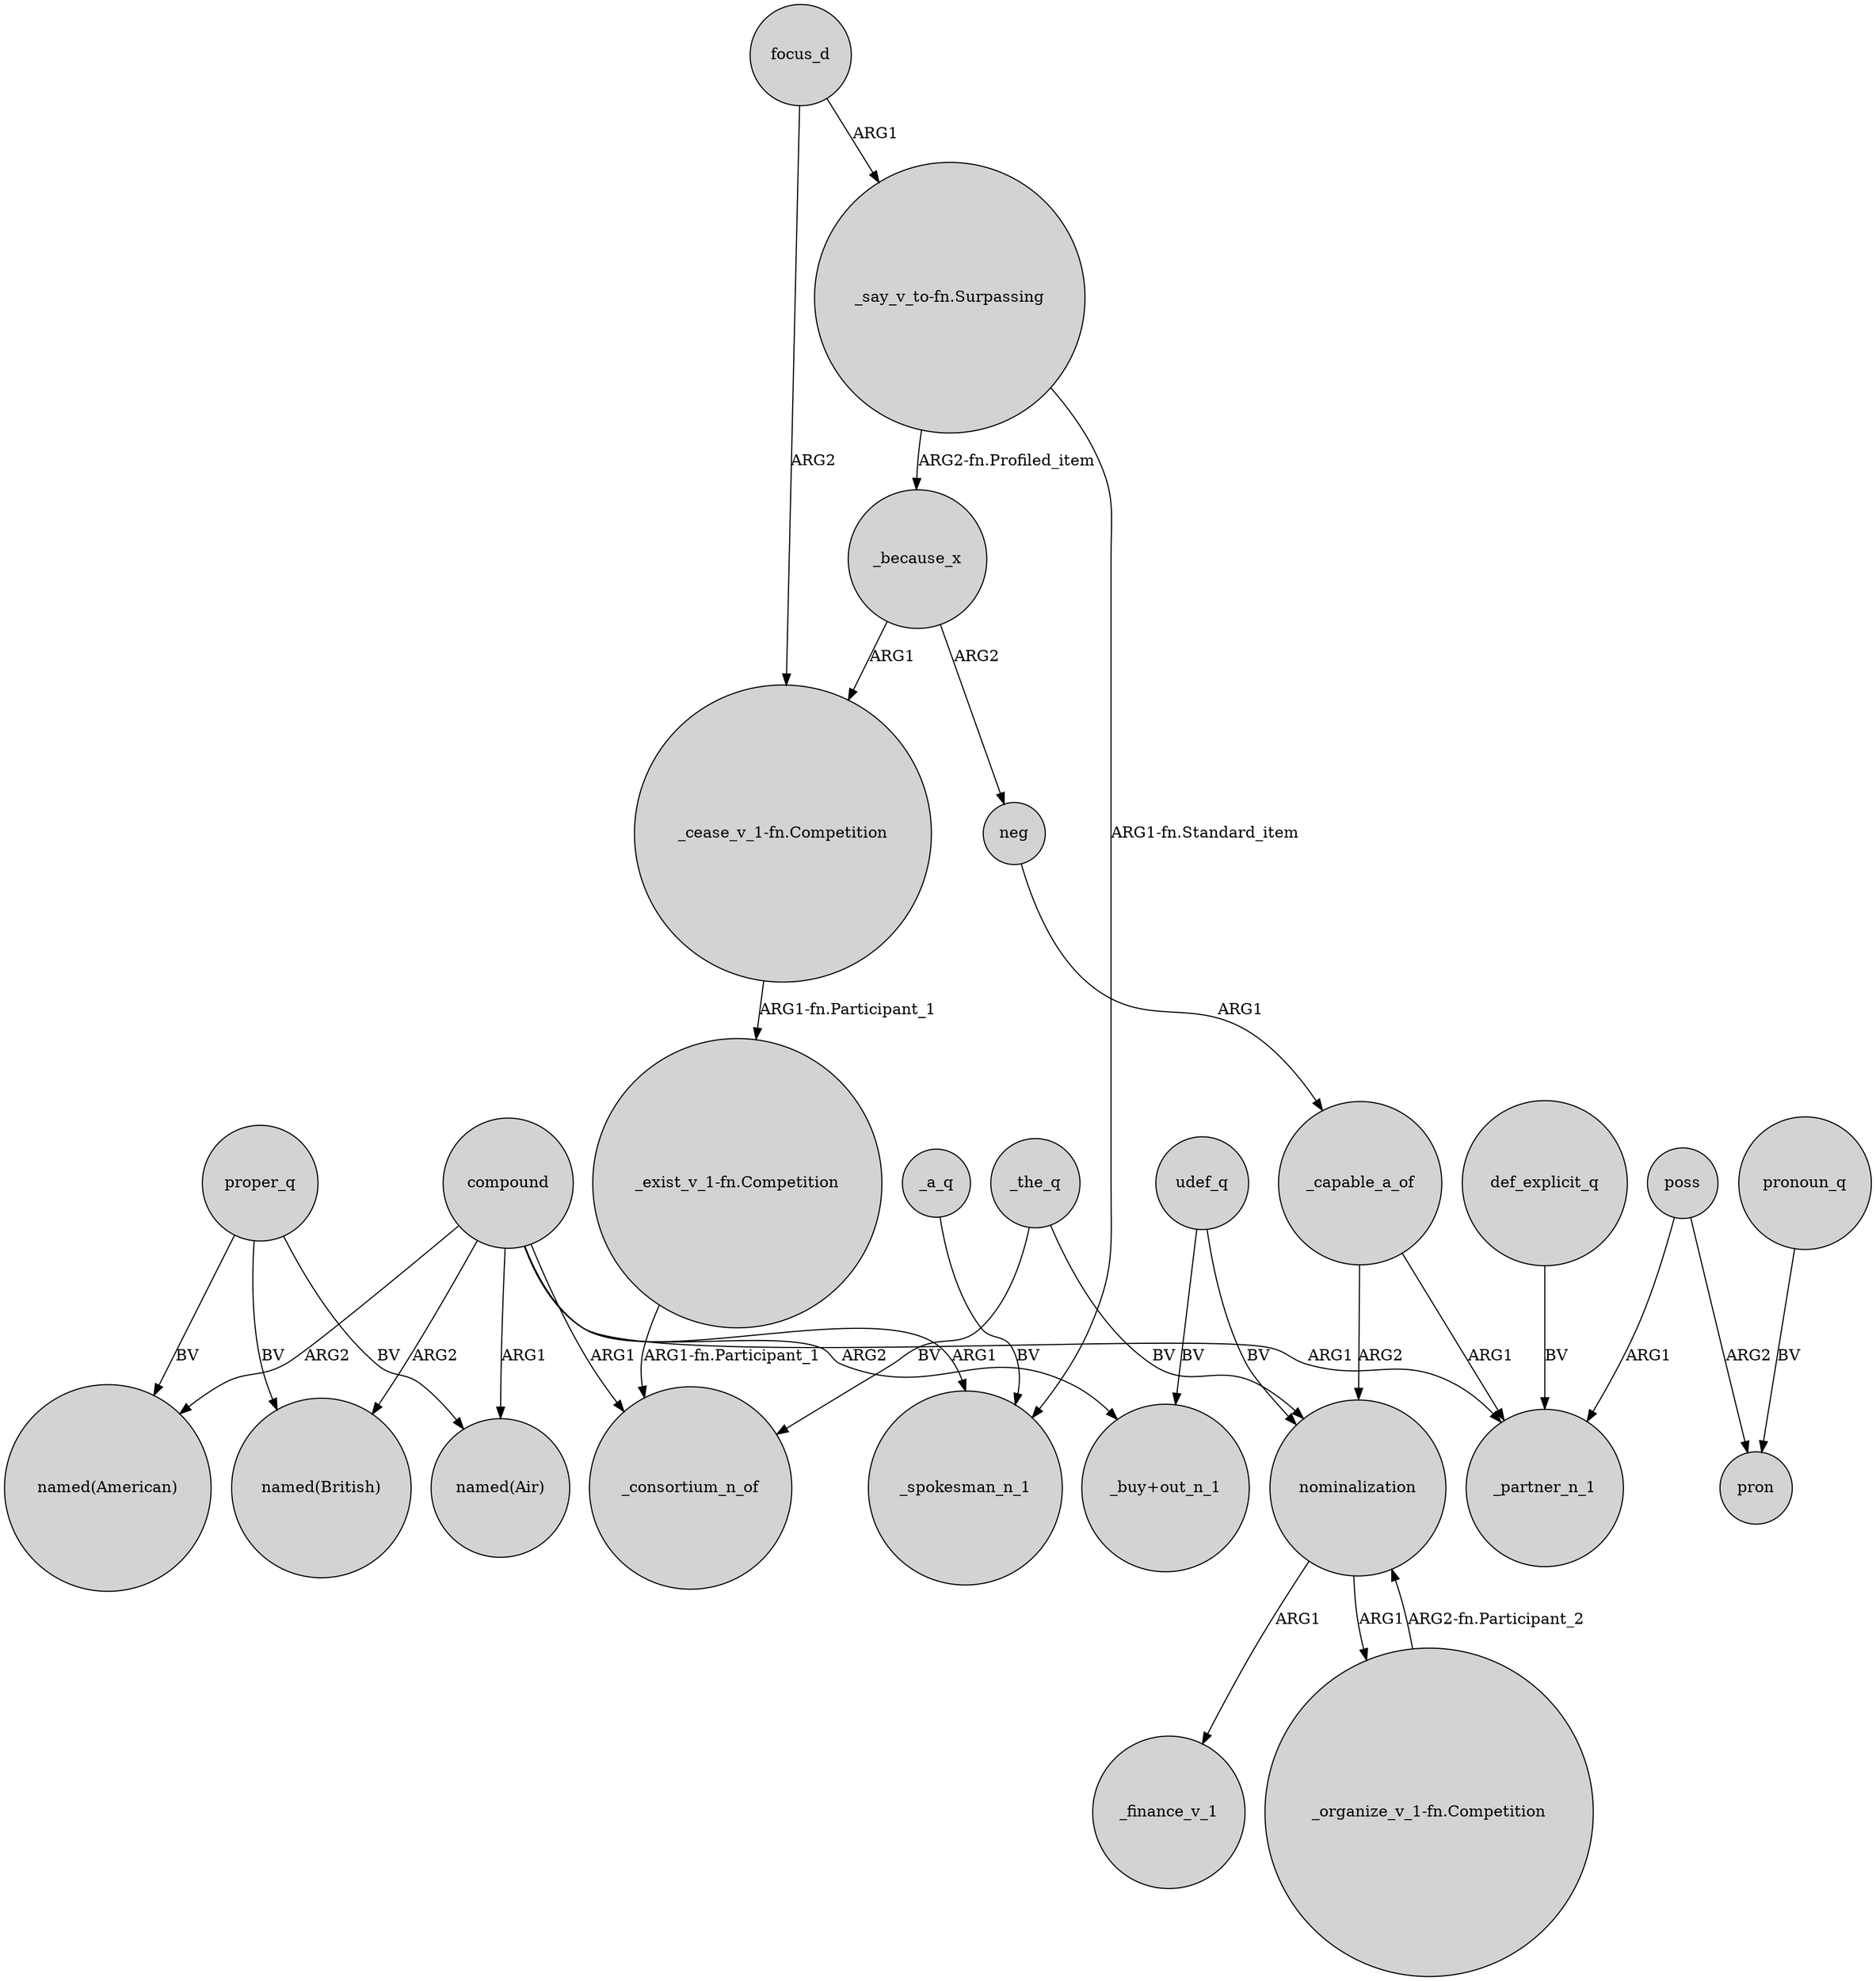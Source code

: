 digraph {
	node [shape=circle style=filled]
	proper_q -> "named(British)" [label=BV]
	compound -> _consortium_n_of [label=ARG1]
	_the_q -> nominalization [label=BV]
	compound -> _spokesman_n_1 [label=ARG1]
	compound -> "named(Air)" [label=ARG1]
	nominalization -> _finance_v_1 [label=ARG1]
	udef_q -> nominalization [label=BV]
	nominalization -> "_organize_v_1-fn.Competition" [label=ARG1]
	proper_q -> "named(Air)" [label=BV]
	udef_q -> "_buy+out_n_1" [label=BV]
	focus_d -> "_cease_v_1-fn.Competition" [label=ARG2]
	_because_x -> "_cease_v_1-fn.Competition" [label=ARG1]
	compound -> _partner_n_1 [label=ARG1]
	pronoun_q -> pron [label=BV]
	poss -> pron [label=ARG2]
	"_cease_v_1-fn.Competition" -> "_exist_v_1-fn.Competition" [label="ARG1-fn.Participant_1"]
	_capable_a_of -> nominalization [label=ARG2]
	neg -> _capable_a_of [label=ARG1]
	def_explicit_q -> _partner_n_1 [label=BV]
	"_say_v_to-fn.Surpassing" -> _because_x [label="ARG2-fn.Profiled_item"]
	"_exist_v_1-fn.Competition" -> _consortium_n_of [label="ARG1-fn.Participant_1"]
	compound -> "_buy+out_n_1" [label=ARG2]
	compound -> "named(British)" [label=ARG2]
	poss -> _partner_n_1 [label=ARG1]
	focus_d -> "_say_v_to-fn.Surpassing" [label=ARG1]
	_the_q -> _consortium_n_of [label=BV]
	compound -> "named(American)" [label=ARG2]
	_capable_a_of -> _partner_n_1 [label=ARG1]
	proper_q -> "named(American)" [label=BV]
	_a_q -> _spokesman_n_1 [label=BV]
	"_say_v_to-fn.Surpassing" -> _spokesman_n_1 [label="ARG1-fn.Standard_item"]
	"_organize_v_1-fn.Competition" -> nominalization [label="ARG2-fn.Participant_2"]
	_because_x -> neg [label=ARG2]
}
